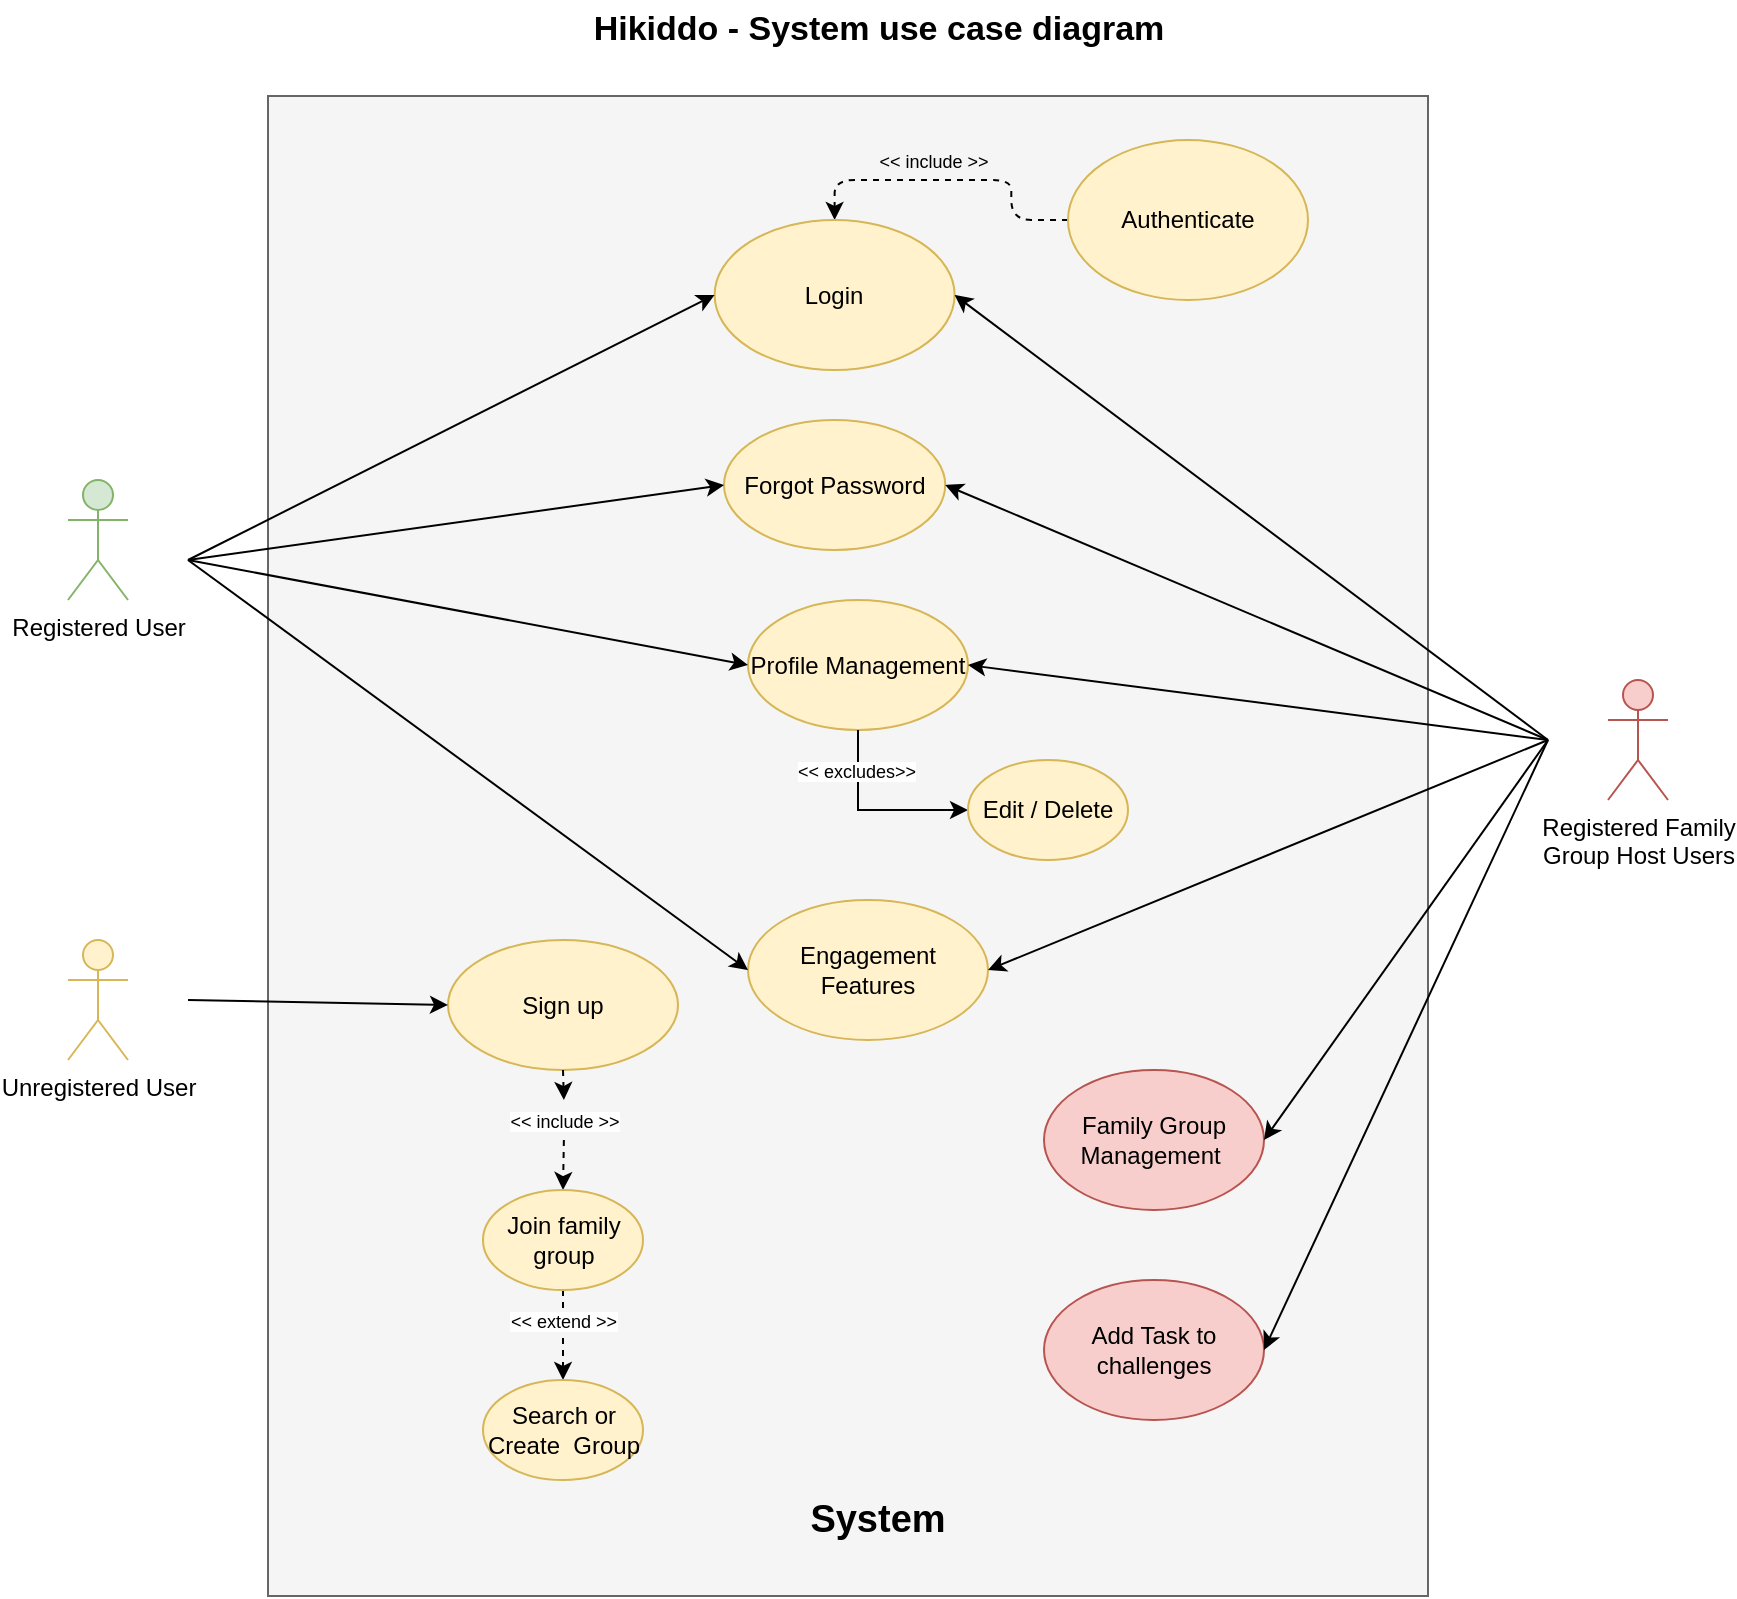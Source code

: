 <mxfile version="23.1.1" type="device">
  <diagram name="Page-1" id="nvm2YrRR7je-_vD_ZE7z">
    <mxGraphModel dx="1141" dy="1157" grid="1" gridSize="10" guides="1" tooltips="1" connect="1" arrows="1" fold="1" page="1" pageScale="1" pageWidth="1200" pageHeight="1600" math="0" shadow="0">
      <root>
        <mxCell id="0" />
        <mxCell id="1" parent="0" />
        <mxCell id="t4M0KKJdUatueJOQqbK7-1" value="Registered User" style="shape=umlActor;verticalLabelPosition=bottom;verticalAlign=top;html=1;outlineConnect=0;fillColor=#d5e8d4;strokeColor=#82b366;" parent="1" vertex="1">
          <mxGeometry x="120" y="340" width="30" height="60" as="geometry" />
        </mxCell>
        <mxCell id="t4M0KKJdUatueJOQqbK7-23" value="" style="whiteSpace=wrap;html=1;fillColor=#f5f5f5;fontColor=#333333;strokeColor=#666666;" parent="1" vertex="1">
          <mxGeometry x="220" y="148" width="580" height="750" as="geometry" />
        </mxCell>
        <mxCell id="t4M0KKJdUatueJOQqbK7-2" value="Registered Family &lt;br&gt;Group Host Users" style="shape=umlActor;verticalLabelPosition=bottom;verticalAlign=top;html=1;outlineConnect=0;fillColor=#f8cecc;strokeColor=#b85450;" parent="1" vertex="1">
          <mxGeometry x="890" y="440" width="30" height="60" as="geometry" />
        </mxCell>
        <mxCell id="sXuwBiEhBOUcGVMl-9tt-51" style="edgeStyle=orthogonalEdgeStyle;rounded=1;orthogonalLoop=1;jettySize=auto;html=1;exitX=0;exitY=0.5;exitDx=0;exitDy=0;entryX=0.5;entryY=0;entryDx=0;entryDy=0;curved=0;dashed=1;" edge="1" parent="1" source="t4M0KKJdUatueJOQqbK7-4" target="t4M0KKJdUatueJOQqbK7-9">
          <mxGeometry relative="1" as="geometry" />
        </mxCell>
        <mxCell id="t4M0KKJdUatueJOQqbK7-4" value="Authenticate" style="ellipse;whiteSpace=wrap;html=1;fillColor=#fff2cc;strokeColor=#d6b656;" parent="1" vertex="1">
          <mxGeometry x="620" y="170" width="120" height="80" as="geometry" />
        </mxCell>
        <mxCell id="sXuwBiEhBOUcGVMl-9tt-49" style="edgeStyle=orthogonalEdgeStyle;rounded=0;orthogonalLoop=1;jettySize=auto;html=1;exitX=0.5;exitY=1;exitDx=0;exitDy=0;entryX=0.5;entryY=0;entryDx=0;entryDy=0;dashed=1;" edge="1" parent="1" source="sXuwBiEhBOUcGVMl-9tt-50" target="t4M0KKJdUatueJOQqbK7-10">
          <mxGeometry relative="1" as="geometry" />
        </mxCell>
        <mxCell id="t4M0KKJdUatueJOQqbK7-5" value="Sign up" style="ellipse;whiteSpace=wrap;html=1;fillColor=#fff2cc;strokeColor=#d6b656;" parent="1" vertex="1">
          <mxGeometry x="310" y="570" width="115" height="65" as="geometry" />
        </mxCell>
        <mxCell id="t4M0KKJdUatueJOQqbK7-6" value="Profile Management" style="ellipse;whiteSpace=wrap;html=1;fillColor=#fff2cc;strokeColor=#d6b656;" parent="1" vertex="1">
          <mxGeometry x="460" y="400" width="110" height="65" as="geometry" />
        </mxCell>
        <mxCell id="t4M0KKJdUatueJOQqbK7-8" value="Family Group Management&amp;nbsp;" style="ellipse;whiteSpace=wrap;html=1;fillColor=#f8cecc;strokeColor=#b85450;" parent="1" vertex="1">
          <mxGeometry x="608" y="635" width="110" height="70" as="geometry" />
        </mxCell>
        <mxCell id="t4M0KKJdUatueJOQqbK7-9" value="Login" style="ellipse;whiteSpace=wrap;html=1;fillColor=#fff2cc;strokeColor=#d6b656;" parent="1" vertex="1">
          <mxGeometry x="443.31" y="210" width="120" height="75" as="geometry" />
        </mxCell>
        <mxCell id="sXuwBiEhBOUcGVMl-9tt-45" style="edgeStyle=orthogonalEdgeStyle;rounded=0;orthogonalLoop=1;jettySize=auto;html=1;exitX=0.5;exitY=1;exitDx=0;exitDy=0;entryX=0.5;entryY=0;entryDx=0;entryDy=0;dashed=1;" edge="1" parent="1" source="t4M0KKJdUatueJOQqbK7-10" target="t4M0KKJdUatueJOQqbK7-12">
          <mxGeometry relative="1" as="geometry" />
        </mxCell>
        <mxCell id="t4M0KKJdUatueJOQqbK7-10" value="Join family group" style="ellipse;whiteSpace=wrap;html=1;fillColor=#fff2cc;strokeColor=#d6b656;" parent="1" vertex="1">
          <mxGeometry x="327.5" y="695" width="80" height="50" as="geometry" />
        </mxCell>
        <mxCell id="t4M0KKJdUatueJOQqbK7-11" value="Forgot Password" style="ellipse;whiteSpace=wrap;html=1;fillColor=#fff2cc;strokeColor=#d6b656;" parent="1" vertex="1">
          <mxGeometry x="448" y="310" width="110.62" height="65" as="geometry" />
        </mxCell>
        <mxCell id="t4M0KKJdUatueJOQqbK7-12" value="Search or Create&amp;nbsp; Group" style="ellipse;whiteSpace=wrap;html=1;fillColor=#fff2cc;strokeColor=#d6b656;" parent="1" vertex="1">
          <mxGeometry x="327.5" y="790" width="80" height="50" as="geometry" />
        </mxCell>
        <mxCell id="t4M0KKJdUatueJOQqbK7-18" value="Engagement Features" style="ellipse;whiteSpace=wrap;html=1;fillColor=#fff2cc;strokeColor=#d6b656;" parent="1" vertex="1">
          <mxGeometry x="460" y="550" width="120" height="70" as="geometry" />
        </mxCell>
        <mxCell id="t4M0KKJdUatueJOQqbK7-25" value="&lt;font style=&quot;font-size: 17px;&quot;&gt;&lt;b&gt;Hikiddo - System use case diagram&lt;/b&gt;&lt;/font&gt;" style="text;html=1;strokeColor=none;fillColor=none;align=center;verticalAlign=middle;whiteSpace=wrap;rounded=0;" parent="1" vertex="1">
          <mxGeometry x="372.5" y="100" width="305" height="30" as="geometry" />
        </mxCell>
        <mxCell id="t4M0KKJdUatueJOQqbK7-45" value="Add Task to challenges" style="ellipse;whiteSpace=wrap;html=1;fillColor=#f8cecc;strokeColor=#b85450;" parent="1" vertex="1">
          <mxGeometry x="608" y="740" width="110" height="70" as="geometry" />
        </mxCell>
        <mxCell id="sXuwBiEhBOUcGVMl-9tt-2" value="&lt;font style=&quot;font-size: 9px;&quot;&gt;&amp;lt;&amp;lt; include &amp;gt;&amp;gt;&lt;/font&gt;" style="text;html=1;strokeColor=none;fillColor=none;align=center;verticalAlign=middle;whiteSpace=wrap;rounded=0;rotation=0;" vertex="1" parent="1">
          <mxGeometry x="520" y="150" width="66" height="60" as="geometry" />
        </mxCell>
        <mxCell id="sXuwBiEhBOUcGVMl-9tt-7" value="&lt;b&gt;&lt;font style=&quot;font-size: 19px;&quot;&gt;System&lt;/font&gt;&lt;/b&gt;" style="text;html=1;strokeColor=none;fillColor=none;align=center;verticalAlign=middle;whiteSpace=wrap;rounded=0;" vertex="1" parent="1">
          <mxGeometry x="470" y="830" width="110" height="60" as="geometry" />
        </mxCell>
        <mxCell id="sXuwBiEhBOUcGVMl-9tt-46" value="&lt;font style=&quot;font-size: 9px; background-color: rgb(255, 255, 255);&quot;&gt;&amp;lt;&amp;lt; extend &amp;gt;&amp;gt;&lt;/font&gt;" style="text;html=1;strokeColor=none;fillColor=none;align=center;verticalAlign=middle;whiteSpace=wrap;rounded=0;rotation=0;" vertex="1" parent="1">
          <mxGeometry x="334.5" y="730" width="66" height="60" as="geometry" />
        </mxCell>
        <mxCell id="sXuwBiEhBOUcGVMl-9tt-52" value="" style="endArrow=classic;html=1;rounded=0;entryX=0;entryY=0.5;entryDx=0;entryDy=0;" edge="1" parent="1" target="t4M0KKJdUatueJOQqbK7-9">
          <mxGeometry width="50" height="50" relative="1" as="geometry">
            <mxPoint x="180" y="380" as="sourcePoint" />
            <mxPoint x="230" y="430" as="targetPoint" />
          </mxGeometry>
        </mxCell>
        <mxCell id="sXuwBiEhBOUcGVMl-9tt-53" value="" style="endArrow=classic;html=1;rounded=0;entryX=0;entryY=0.5;entryDx=0;entryDy=0;" edge="1" parent="1" target="t4M0KKJdUatueJOQqbK7-11">
          <mxGeometry width="50" height="50" relative="1" as="geometry">
            <mxPoint x="180" y="380" as="sourcePoint" />
            <mxPoint x="460" y="253" as="targetPoint" />
          </mxGeometry>
        </mxCell>
        <mxCell id="sXuwBiEhBOUcGVMl-9tt-55" value="" style="endArrow=classic;html=1;rounded=0;entryX=0;entryY=0.5;entryDx=0;entryDy=0;" edge="1" parent="1" target="t4M0KKJdUatueJOQqbK7-6">
          <mxGeometry width="50" height="50" relative="1" as="geometry">
            <mxPoint x="180" y="380" as="sourcePoint" />
            <mxPoint x="528" y="418" as="targetPoint" />
          </mxGeometry>
        </mxCell>
        <mxCell id="sXuwBiEhBOUcGVMl-9tt-56" value="" style="endArrow=classic;html=1;rounded=0;entryX=0;entryY=0.5;entryDx=0;entryDy=0;" edge="1" parent="1" target="t4M0KKJdUatueJOQqbK7-18">
          <mxGeometry width="50" height="50" relative="1" as="geometry">
            <mxPoint x="180" y="380" as="sourcePoint" />
            <mxPoint x="533" y="583" as="targetPoint" />
          </mxGeometry>
        </mxCell>
        <mxCell id="sXuwBiEhBOUcGVMl-9tt-57" value="" style="endArrow=classic;html=1;rounded=0;entryX=1;entryY=0.5;entryDx=0;entryDy=0;" edge="1" parent="1" target="t4M0KKJdUatueJOQqbK7-9">
          <mxGeometry width="50" height="50" relative="1" as="geometry">
            <mxPoint x="860" y="470" as="sourcePoint" />
            <mxPoint x="460" y="390" as="targetPoint" />
          </mxGeometry>
        </mxCell>
        <mxCell id="sXuwBiEhBOUcGVMl-9tt-58" value="" style="endArrow=classic;html=1;rounded=0;entryX=1;entryY=0.5;entryDx=0;entryDy=0;" edge="1" parent="1" target="t4M0KKJdUatueJOQqbK7-11">
          <mxGeometry width="50" height="50" relative="1" as="geometry">
            <mxPoint x="860" y="470" as="sourcePoint" />
            <mxPoint x="560" y="253" as="targetPoint" />
          </mxGeometry>
        </mxCell>
        <mxCell id="sXuwBiEhBOUcGVMl-9tt-60" value="" style="endArrow=classic;html=1;rounded=0;entryX=1;entryY=0.5;entryDx=0;entryDy=0;" edge="1" parent="1" target="t4M0KKJdUatueJOQqbK7-6">
          <mxGeometry width="50" height="50" relative="1" as="geometry">
            <mxPoint x="860" y="470" as="sourcePoint" />
            <mxPoint x="643" y="418" as="targetPoint" />
          </mxGeometry>
        </mxCell>
        <mxCell id="sXuwBiEhBOUcGVMl-9tt-61" value="" style="endArrow=classic;html=1;rounded=0;entryX=1;entryY=0.5;entryDx=0;entryDy=0;" edge="1" parent="1" target="t4M0KKJdUatueJOQqbK7-18">
          <mxGeometry width="50" height="50" relative="1" as="geometry">
            <mxPoint x="860" y="470" as="sourcePoint" />
            <mxPoint x="610" y="566" as="targetPoint" />
          </mxGeometry>
        </mxCell>
        <mxCell id="sXuwBiEhBOUcGVMl-9tt-62" value="" style="endArrow=classic;html=1;rounded=0;entryX=1;entryY=0.5;entryDx=0;entryDy=0;" edge="1" parent="1" target="t4M0KKJdUatueJOQqbK7-8">
          <mxGeometry width="50" height="50" relative="1" as="geometry">
            <mxPoint x="860" y="470" as="sourcePoint" />
            <mxPoint x="537" y="645" as="targetPoint" />
          </mxGeometry>
        </mxCell>
        <mxCell id="sXuwBiEhBOUcGVMl-9tt-63" value="" style="endArrow=classic;html=1;rounded=0;entryX=1;entryY=0.5;entryDx=0;entryDy=0;" edge="1" parent="1" target="t4M0KKJdUatueJOQqbK7-45">
          <mxGeometry width="50" height="50" relative="1" as="geometry">
            <mxPoint x="860" y="470" as="sourcePoint" />
            <mxPoint x="610" y="715" as="targetPoint" />
          </mxGeometry>
        </mxCell>
        <mxCell id="sXuwBiEhBOUcGVMl-9tt-65" value="" style="edgeStyle=orthogonalEdgeStyle;rounded=0;orthogonalLoop=1;jettySize=auto;html=1;exitX=0.5;exitY=1;exitDx=0;exitDy=0;entryX=0.5;entryY=0;entryDx=0;entryDy=0;dashed=1;" edge="1" parent="1" source="t4M0KKJdUatueJOQqbK7-5" target="sXuwBiEhBOUcGVMl-9tt-50">
          <mxGeometry relative="1" as="geometry">
            <mxPoint x="391" y="635" as="sourcePoint" />
            <mxPoint x="391" y="695" as="targetPoint" />
          </mxGeometry>
        </mxCell>
        <mxCell id="sXuwBiEhBOUcGVMl-9tt-50" value="&lt;font style=&quot;font-size: 9px; background-color: rgb(255, 255, 255);&quot;&gt;&amp;lt;&amp;lt; include &amp;gt;&amp;gt;&lt;/font&gt;" style="text;html=1;strokeColor=none;fillColor=none;align=center;verticalAlign=middle;whiteSpace=wrap;rounded=0;rotation=0;" vertex="1" parent="1">
          <mxGeometry x="339.5" y="650" width="56.88" height="20" as="geometry" />
        </mxCell>
        <mxCell id="sXuwBiEhBOUcGVMl-9tt-68" value="Unregistered User" style="shape=umlActor;verticalLabelPosition=bottom;verticalAlign=top;html=1;outlineConnect=0;fillColor=#fff2cc;strokeColor=#d6b656;" vertex="1" parent="1">
          <mxGeometry x="120" y="570" width="30" height="60" as="geometry" />
        </mxCell>
        <mxCell id="sXuwBiEhBOUcGVMl-9tt-69" value="" style="endArrow=classic;html=1;rounded=0;entryX=0;entryY=0.5;entryDx=0;entryDy=0;" edge="1" parent="1" target="t4M0KKJdUatueJOQqbK7-5">
          <mxGeometry width="50" height="50" relative="1" as="geometry">
            <mxPoint x="180" y="600" as="sourcePoint" />
            <mxPoint x="420" y="670" as="targetPoint" />
          </mxGeometry>
        </mxCell>
        <mxCell id="sXuwBiEhBOUcGVMl-9tt-72" style="edgeStyle=orthogonalEdgeStyle;rounded=0;orthogonalLoop=1;jettySize=auto;html=1;exitX=0;exitY=0.5;exitDx=0;exitDy=0;entryX=0.5;entryY=1;entryDx=0;entryDy=0;startArrow=classic;startFill=1;endArrow=none;endFill=0;" edge="1" parent="1" source="sXuwBiEhBOUcGVMl-9tt-71" target="t4M0KKJdUatueJOQqbK7-6">
          <mxGeometry relative="1" as="geometry" />
        </mxCell>
        <mxCell id="sXuwBiEhBOUcGVMl-9tt-71" value="Edit / Delete" style="ellipse;whiteSpace=wrap;html=1;fillColor=#fff2cc;strokeColor=#d6b656;" vertex="1" parent="1">
          <mxGeometry x="570" y="480" width="80" height="50" as="geometry" />
        </mxCell>
        <mxCell id="sXuwBiEhBOUcGVMl-9tt-73" value="&lt;font style=&quot;font-size: 9px; background-color: rgb(255, 255, 255);&quot;&gt;&amp;lt;&amp;lt; excludes&amp;gt;&amp;gt;&lt;/font&gt;" style="text;html=1;strokeColor=none;fillColor=none;align=center;verticalAlign=middle;whiteSpace=wrap;rounded=0;rotation=0;" vertex="1" parent="1">
          <mxGeometry x="478.28" y="475" width="73.44" height="20" as="geometry" />
        </mxCell>
      </root>
    </mxGraphModel>
  </diagram>
</mxfile>
